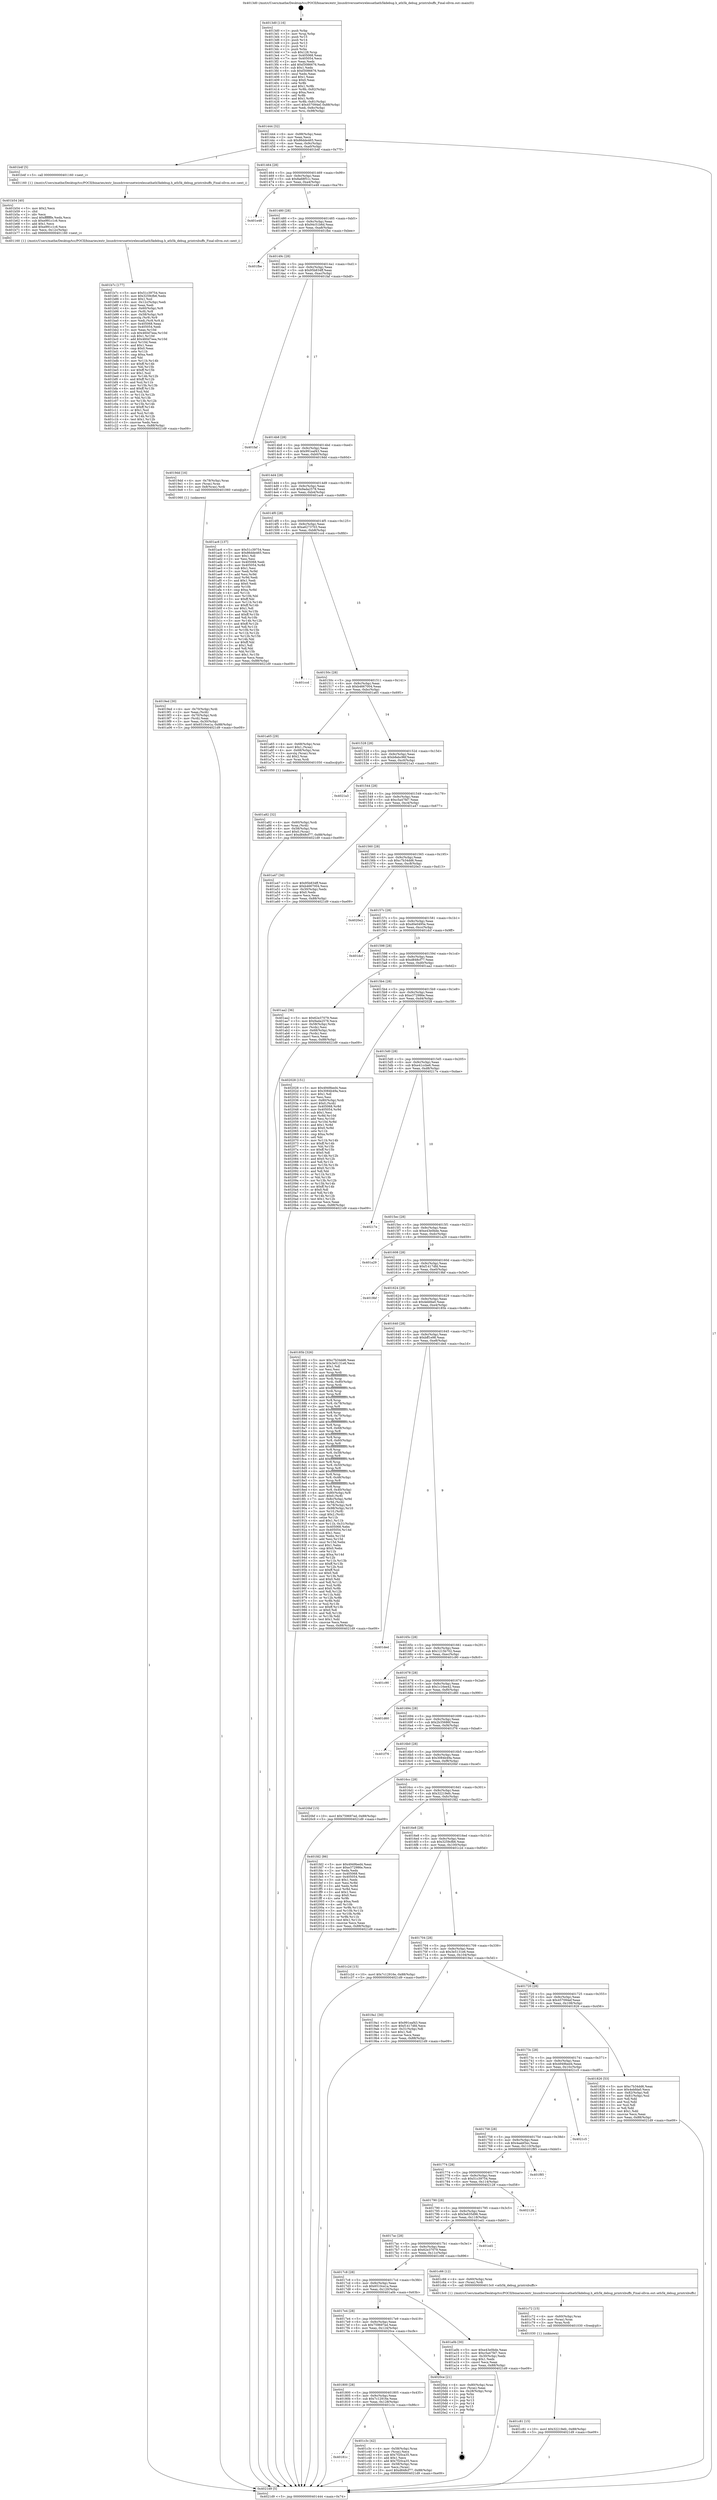 digraph "0x4013d0" {
  label = "0x4013d0 (/mnt/c/Users/mathe/Desktop/tcc/POCII/binaries/extr_linuxdriversnetwirelessathath5kdebug.h_ath5k_debug_printrxbuffs_Final-ollvm.out::main(0))"
  labelloc = "t"
  node[shape=record]

  Entry [label="",width=0.3,height=0.3,shape=circle,fillcolor=black,style=filled]
  "0x401444" [label="{
     0x401444 [32]\l
     | [instrs]\l
     &nbsp;&nbsp;0x401444 \<+6\>: mov -0x88(%rbp),%eax\l
     &nbsp;&nbsp;0x40144a \<+2\>: mov %eax,%ecx\l
     &nbsp;&nbsp;0x40144c \<+6\>: sub $0x86dde465,%ecx\l
     &nbsp;&nbsp;0x401452 \<+6\>: mov %eax,-0x9c(%rbp)\l
     &nbsp;&nbsp;0x401458 \<+6\>: mov %ecx,-0xa0(%rbp)\l
     &nbsp;&nbsp;0x40145e \<+6\>: je 0000000000401b4f \<main+0x77f\>\l
  }"]
  "0x401b4f" [label="{
     0x401b4f [5]\l
     | [instrs]\l
     &nbsp;&nbsp;0x401b4f \<+5\>: call 0000000000401160 \<next_i\>\l
     | [calls]\l
     &nbsp;&nbsp;0x401160 \{1\} (/mnt/c/Users/mathe/Desktop/tcc/POCII/binaries/extr_linuxdriversnetwirelessathath5kdebug.h_ath5k_debug_printrxbuffs_Final-ollvm.out::next_i)\l
  }"]
  "0x401464" [label="{
     0x401464 [28]\l
     | [instrs]\l
     &nbsp;&nbsp;0x401464 \<+5\>: jmp 0000000000401469 \<main+0x99\>\l
     &nbsp;&nbsp;0x401469 \<+6\>: mov -0x9c(%rbp),%eax\l
     &nbsp;&nbsp;0x40146f \<+5\>: sub $0x8a68f51c,%eax\l
     &nbsp;&nbsp;0x401474 \<+6\>: mov %eax,-0xa4(%rbp)\l
     &nbsp;&nbsp;0x40147a \<+6\>: je 0000000000401e48 \<main+0xa78\>\l
  }"]
  Exit [label="",width=0.3,height=0.3,shape=circle,fillcolor=black,style=filled,peripheries=2]
  "0x401e48" [label="{
     0x401e48\l
  }", style=dashed]
  "0x401480" [label="{
     0x401480 [28]\l
     | [instrs]\l
     &nbsp;&nbsp;0x401480 \<+5\>: jmp 0000000000401485 \<main+0xb5\>\l
     &nbsp;&nbsp;0x401485 \<+6\>: mov -0x9c(%rbp),%eax\l
     &nbsp;&nbsp;0x40148b \<+5\>: sub $0x94c51b6d,%eax\l
     &nbsp;&nbsp;0x401490 \<+6\>: mov %eax,-0xa8(%rbp)\l
     &nbsp;&nbsp;0x401496 \<+6\>: je 0000000000401fbe \<main+0xbee\>\l
  }"]
  "0x401c81" [label="{
     0x401c81 [15]\l
     | [instrs]\l
     &nbsp;&nbsp;0x401c81 \<+10\>: movl $0x32219efc,-0x88(%rbp)\l
     &nbsp;&nbsp;0x401c8b \<+5\>: jmp 00000000004021d9 \<main+0xe09\>\l
  }"]
  "0x401fbe" [label="{
     0x401fbe\l
  }", style=dashed]
  "0x40149c" [label="{
     0x40149c [28]\l
     | [instrs]\l
     &nbsp;&nbsp;0x40149c \<+5\>: jmp 00000000004014a1 \<main+0xd1\>\l
     &nbsp;&nbsp;0x4014a1 \<+6\>: mov -0x9c(%rbp),%eax\l
     &nbsp;&nbsp;0x4014a7 \<+5\>: sub $0x95b834ff,%eax\l
     &nbsp;&nbsp;0x4014ac \<+6\>: mov %eax,-0xac(%rbp)\l
     &nbsp;&nbsp;0x4014b2 \<+6\>: je 0000000000401faf \<main+0xbdf\>\l
  }"]
  "0x401c72" [label="{
     0x401c72 [15]\l
     | [instrs]\l
     &nbsp;&nbsp;0x401c72 \<+4\>: mov -0x60(%rbp),%rax\l
     &nbsp;&nbsp;0x401c76 \<+3\>: mov (%rax),%rax\l
     &nbsp;&nbsp;0x401c79 \<+3\>: mov %rax,%rdi\l
     &nbsp;&nbsp;0x401c7c \<+5\>: call 0000000000401030 \<free@plt\>\l
     | [calls]\l
     &nbsp;&nbsp;0x401030 \{1\} (unknown)\l
  }"]
  "0x401faf" [label="{
     0x401faf\l
  }", style=dashed]
  "0x4014b8" [label="{
     0x4014b8 [28]\l
     | [instrs]\l
     &nbsp;&nbsp;0x4014b8 \<+5\>: jmp 00000000004014bd \<main+0xed\>\l
     &nbsp;&nbsp;0x4014bd \<+6\>: mov -0x9c(%rbp),%eax\l
     &nbsp;&nbsp;0x4014c3 \<+5\>: sub $0x991eaf43,%eax\l
     &nbsp;&nbsp;0x4014c8 \<+6\>: mov %eax,-0xb0(%rbp)\l
     &nbsp;&nbsp;0x4014ce \<+6\>: je 00000000004019dd \<main+0x60d\>\l
  }"]
  "0x40181c" [label="{
     0x40181c\l
  }", style=dashed]
  "0x4019dd" [label="{
     0x4019dd [16]\l
     | [instrs]\l
     &nbsp;&nbsp;0x4019dd \<+4\>: mov -0x78(%rbp),%rax\l
     &nbsp;&nbsp;0x4019e1 \<+3\>: mov (%rax),%rax\l
     &nbsp;&nbsp;0x4019e4 \<+4\>: mov 0x8(%rax),%rdi\l
     &nbsp;&nbsp;0x4019e8 \<+5\>: call 0000000000401060 \<atoi@plt\>\l
     | [calls]\l
     &nbsp;&nbsp;0x401060 \{1\} (unknown)\l
  }"]
  "0x4014d4" [label="{
     0x4014d4 [28]\l
     | [instrs]\l
     &nbsp;&nbsp;0x4014d4 \<+5\>: jmp 00000000004014d9 \<main+0x109\>\l
     &nbsp;&nbsp;0x4014d9 \<+6\>: mov -0x9c(%rbp),%eax\l
     &nbsp;&nbsp;0x4014df \<+5\>: sub $0x9ada2578,%eax\l
     &nbsp;&nbsp;0x4014e4 \<+6\>: mov %eax,-0xb4(%rbp)\l
     &nbsp;&nbsp;0x4014ea \<+6\>: je 0000000000401ac6 \<main+0x6f6\>\l
  }"]
  "0x401c3c" [label="{
     0x401c3c [42]\l
     | [instrs]\l
     &nbsp;&nbsp;0x401c3c \<+4\>: mov -0x58(%rbp),%rax\l
     &nbsp;&nbsp;0x401c40 \<+2\>: mov (%rax),%ecx\l
     &nbsp;&nbsp;0x401c42 \<+6\>: sub $0x7f20ca35,%ecx\l
     &nbsp;&nbsp;0x401c48 \<+3\>: add $0x1,%ecx\l
     &nbsp;&nbsp;0x401c4b \<+6\>: add $0x7f20ca35,%ecx\l
     &nbsp;&nbsp;0x401c51 \<+4\>: mov -0x58(%rbp),%rax\l
     &nbsp;&nbsp;0x401c55 \<+2\>: mov %ecx,(%rax)\l
     &nbsp;&nbsp;0x401c57 \<+10\>: movl $0xd848cf77,-0x88(%rbp)\l
     &nbsp;&nbsp;0x401c61 \<+5\>: jmp 00000000004021d9 \<main+0xe09\>\l
  }"]
  "0x401ac6" [label="{
     0x401ac6 [137]\l
     | [instrs]\l
     &nbsp;&nbsp;0x401ac6 \<+5\>: mov $0x51c39754,%eax\l
     &nbsp;&nbsp;0x401acb \<+5\>: mov $0x86dde465,%ecx\l
     &nbsp;&nbsp;0x401ad0 \<+2\>: mov $0x1,%dl\l
     &nbsp;&nbsp;0x401ad2 \<+2\>: xor %esi,%esi\l
     &nbsp;&nbsp;0x401ad4 \<+7\>: mov 0x405068,%edi\l
     &nbsp;&nbsp;0x401adb \<+8\>: mov 0x405054,%r8d\l
     &nbsp;&nbsp;0x401ae3 \<+3\>: sub $0x1,%esi\l
     &nbsp;&nbsp;0x401ae6 \<+3\>: mov %edi,%r9d\l
     &nbsp;&nbsp;0x401ae9 \<+3\>: add %esi,%r9d\l
     &nbsp;&nbsp;0x401aec \<+4\>: imul %r9d,%edi\l
     &nbsp;&nbsp;0x401af0 \<+3\>: and $0x1,%edi\l
     &nbsp;&nbsp;0x401af3 \<+3\>: cmp $0x0,%edi\l
     &nbsp;&nbsp;0x401af6 \<+4\>: sete %r10b\l
     &nbsp;&nbsp;0x401afa \<+4\>: cmp $0xa,%r8d\l
     &nbsp;&nbsp;0x401afe \<+4\>: setl %r11b\l
     &nbsp;&nbsp;0x401b02 \<+3\>: mov %r10b,%bl\l
     &nbsp;&nbsp;0x401b05 \<+3\>: xor $0xff,%bl\l
     &nbsp;&nbsp;0x401b08 \<+3\>: mov %r11b,%r14b\l
     &nbsp;&nbsp;0x401b0b \<+4\>: xor $0xff,%r14b\l
     &nbsp;&nbsp;0x401b0f \<+3\>: xor $0x1,%dl\l
     &nbsp;&nbsp;0x401b12 \<+3\>: mov %bl,%r15b\l
     &nbsp;&nbsp;0x401b15 \<+4\>: and $0xff,%r15b\l
     &nbsp;&nbsp;0x401b19 \<+3\>: and %dl,%r10b\l
     &nbsp;&nbsp;0x401b1c \<+3\>: mov %r14b,%r12b\l
     &nbsp;&nbsp;0x401b1f \<+4\>: and $0xff,%r12b\l
     &nbsp;&nbsp;0x401b23 \<+3\>: and %dl,%r11b\l
     &nbsp;&nbsp;0x401b26 \<+3\>: or %r10b,%r15b\l
     &nbsp;&nbsp;0x401b29 \<+3\>: or %r11b,%r12b\l
     &nbsp;&nbsp;0x401b2c \<+3\>: xor %r12b,%r15b\l
     &nbsp;&nbsp;0x401b2f \<+3\>: or %r14b,%bl\l
     &nbsp;&nbsp;0x401b32 \<+3\>: xor $0xff,%bl\l
     &nbsp;&nbsp;0x401b35 \<+3\>: or $0x1,%dl\l
     &nbsp;&nbsp;0x401b38 \<+2\>: and %dl,%bl\l
     &nbsp;&nbsp;0x401b3a \<+3\>: or %bl,%r15b\l
     &nbsp;&nbsp;0x401b3d \<+4\>: test $0x1,%r15b\l
     &nbsp;&nbsp;0x401b41 \<+3\>: cmovne %ecx,%eax\l
     &nbsp;&nbsp;0x401b44 \<+6\>: mov %eax,-0x88(%rbp)\l
     &nbsp;&nbsp;0x401b4a \<+5\>: jmp 00000000004021d9 \<main+0xe09\>\l
  }"]
  "0x4014f0" [label="{
     0x4014f0 [28]\l
     | [instrs]\l
     &nbsp;&nbsp;0x4014f0 \<+5\>: jmp 00000000004014f5 \<main+0x125\>\l
     &nbsp;&nbsp;0x4014f5 \<+6\>: mov -0x9c(%rbp),%eax\l
     &nbsp;&nbsp;0x4014fb \<+5\>: sub $0xa6273703,%eax\l
     &nbsp;&nbsp;0x401500 \<+6\>: mov %eax,-0xb8(%rbp)\l
     &nbsp;&nbsp;0x401506 \<+6\>: je 0000000000401ccd \<main+0x8fd\>\l
  }"]
  "0x401800" [label="{
     0x401800 [28]\l
     | [instrs]\l
     &nbsp;&nbsp;0x401800 \<+5\>: jmp 0000000000401805 \<main+0x435\>\l
     &nbsp;&nbsp;0x401805 \<+6\>: mov -0x9c(%rbp),%eax\l
     &nbsp;&nbsp;0x40180b \<+5\>: sub $0x7c12916e,%eax\l
     &nbsp;&nbsp;0x401810 \<+6\>: mov %eax,-0x128(%rbp)\l
     &nbsp;&nbsp;0x401816 \<+6\>: je 0000000000401c3c \<main+0x86c\>\l
  }"]
  "0x401ccd" [label="{
     0x401ccd\l
  }", style=dashed]
  "0x40150c" [label="{
     0x40150c [28]\l
     | [instrs]\l
     &nbsp;&nbsp;0x40150c \<+5\>: jmp 0000000000401511 \<main+0x141\>\l
     &nbsp;&nbsp;0x401511 \<+6\>: mov -0x9c(%rbp),%eax\l
     &nbsp;&nbsp;0x401517 \<+5\>: sub $0xb4667004,%eax\l
     &nbsp;&nbsp;0x40151c \<+6\>: mov %eax,-0xbc(%rbp)\l
     &nbsp;&nbsp;0x401522 \<+6\>: je 0000000000401a65 \<main+0x695\>\l
  }"]
  "0x4020ce" [label="{
     0x4020ce [21]\l
     | [instrs]\l
     &nbsp;&nbsp;0x4020ce \<+4\>: mov -0x80(%rbp),%rax\l
     &nbsp;&nbsp;0x4020d2 \<+2\>: mov (%rax),%eax\l
     &nbsp;&nbsp;0x4020d4 \<+4\>: lea -0x28(%rbp),%rsp\l
     &nbsp;&nbsp;0x4020d8 \<+1\>: pop %rbx\l
     &nbsp;&nbsp;0x4020d9 \<+2\>: pop %r12\l
     &nbsp;&nbsp;0x4020db \<+2\>: pop %r13\l
     &nbsp;&nbsp;0x4020dd \<+2\>: pop %r14\l
     &nbsp;&nbsp;0x4020df \<+2\>: pop %r15\l
     &nbsp;&nbsp;0x4020e1 \<+1\>: pop %rbp\l
     &nbsp;&nbsp;0x4020e2 \<+1\>: ret\l
  }"]
  "0x401a65" [label="{
     0x401a65 [29]\l
     | [instrs]\l
     &nbsp;&nbsp;0x401a65 \<+4\>: mov -0x68(%rbp),%rax\l
     &nbsp;&nbsp;0x401a69 \<+6\>: movl $0x1,(%rax)\l
     &nbsp;&nbsp;0x401a6f \<+4\>: mov -0x68(%rbp),%rax\l
     &nbsp;&nbsp;0x401a73 \<+3\>: movslq (%rax),%rax\l
     &nbsp;&nbsp;0x401a76 \<+4\>: shl $0x2,%rax\l
     &nbsp;&nbsp;0x401a7a \<+3\>: mov %rax,%rdi\l
     &nbsp;&nbsp;0x401a7d \<+5\>: call 0000000000401050 \<malloc@plt\>\l
     | [calls]\l
     &nbsp;&nbsp;0x401050 \{1\} (unknown)\l
  }"]
  "0x401528" [label="{
     0x401528 [28]\l
     | [instrs]\l
     &nbsp;&nbsp;0x401528 \<+5\>: jmp 000000000040152d \<main+0x15d\>\l
     &nbsp;&nbsp;0x40152d \<+6\>: mov -0x9c(%rbp),%eax\l
     &nbsp;&nbsp;0x401533 \<+5\>: sub $0xb8ebc96f,%eax\l
     &nbsp;&nbsp;0x401538 \<+6\>: mov %eax,-0xc0(%rbp)\l
     &nbsp;&nbsp;0x40153e \<+6\>: je 00000000004021a3 \<main+0xdd3\>\l
  }"]
  "0x401b7c" [label="{
     0x401b7c [177]\l
     | [instrs]\l
     &nbsp;&nbsp;0x401b7c \<+5\>: mov $0x51c39754,%ecx\l
     &nbsp;&nbsp;0x401b81 \<+5\>: mov $0x3259cfb6,%edx\l
     &nbsp;&nbsp;0x401b86 \<+3\>: mov $0x1,%sil\l
     &nbsp;&nbsp;0x401b89 \<+6\>: mov -0x12c(%rbp),%edi\l
     &nbsp;&nbsp;0x401b8f \<+3\>: imul %eax,%edi\l
     &nbsp;&nbsp;0x401b92 \<+4\>: mov -0x60(%rbp),%r8\l
     &nbsp;&nbsp;0x401b96 \<+3\>: mov (%r8),%r8\l
     &nbsp;&nbsp;0x401b99 \<+4\>: mov -0x58(%rbp),%r9\l
     &nbsp;&nbsp;0x401b9d \<+3\>: movslq (%r9),%r9\l
     &nbsp;&nbsp;0x401ba0 \<+4\>: mov %edi,(%r8,%r9,4)\l
     &nbsp;&nbsp;0x401ba4 \<+7\>: mov 0x405068,%eax\l
     &nbsp;&nbsp;0x401bab \<+7\>: mov 0x405054,%edi\l
     &nbsp;&nbsp;0x401bb2 \<+3\>: mov %eax,%r10d\l
     &nbsp;&nbsp;0x401bb5 \<+7\>: sub $0x460d7eea,%r10d\l
     &nbsp;&nbsp;0x401bbc \<+4\>: sub $0x1,%r10d\l
     &nbsp;&nbsp;0x401bc0 \<+7\>: add $0x460d7eea,%r10d\l
     &nbsp;&nbsp;0x401bc7 \<+4\>: imul %r10d,%eax\l
     &nbsp;&nbsp;0x401bcb \<+3\>: and $0x1,%eax\l
     &nbsp;&nbsp;0x401bce \<+3\>: cmp $0x0,%eax\l
     &nbsp;&nbsp;0x401bd1 \<+4\>: sete %r11b\l
     &nbsp;&nbsp;0x401bd5 \<+3\>: cmp $0xa,%edi\l
     &nbsp;&nbsp;0x401bd8 \<+3\>: setl %bl\l
     &nbsp;&nbsp;0x401bdb \<+3\>: mov %r11b,%r14b\l
     &nbsp;&nbsp;0x401bde \<+4\>: xor $0xff,%r14b\l
     &nbsp;&nbsp;0x401be2 \<+3\>: mov %bl,%r15b\l
     &nbsp;&nbsp;0x401be5 \<+4\>: xor $0xff,%r15b\l
     &nbsp;&nbsp;0x401be9 \<+4\>: xor $0x1,%sil\l
     &nbsp;&nbsp;0x401bed \<+3\>: mov %r14b,%r12b\l
     &nbsp;&nbsp;0x401bf0 \<+4\>: and $0xff,%r12b\l
     &nbsp;&nbsp;0x401bf4 \<+3\>: and %sil,%r11b\l
     &nbsp;&nbsp;0x401bf7 \<+3\>: mov %r15b,%r13b\l
     &nbsp;&nbsp;0x401bfa \<+4\>: and $0xff,%r13b\l
     &nbsp;&nbsp;0x401bfe \<+3\>: and %sil,%bl\l
     &nbsp;&nbsp;0x401c01 \<+3\>: or %r11b,%r12b\l
     &nbsp;&nbsp;0x401c04 \<+3\>: or %bl,%r13b\l
     &nbsp;&nbsp;0x401c07 \<+3\>: xor %r13b,%r12b\l
     &nbsp;&nbsp;0x401c0a \<+3\>: or %r15b,%r14b\l
     &nbsp;&nbsp;0x401c0d \<+4\>: xor $0xff,%r14b\l
     &nbsp;&nbsp;0x401c11 \<+4\>: or $0x1,%sil\l
     &nbsp;&nbsp;0x401c15 \<+3\>: and %sil,%r14b\l
     &nbsp;&nbsp;0x401c18 \<+3\>: or %r14b,%r12b\l
     &nbsp;&nbsp;0x401c1b \<+4\>: test $0x1,%r12b\l
     &nbsp;&nbsp;0x401c1f \<+3\>: cmovne %edx,%ecx\l
     &nbsp;&nbsp;0x401c22 \<+6\>: mov %ecx,-0x88(%rbp)\l
     &nbsp;&nbsp;0x401c28 \<+5\>: jmp 00000000004021d9 \<main+0xe09\>\l
  }"]
  "0x4021a3" [label="{
     0x4021a3\l
  }", style=dashed]
  "0x401544" [label="{
     0x401544 [28]\l
     | [instrs]\l
     &nbsp;&nbsp;0x401544 \<+5\>: jmp 0000000000401549 \<main+0x179\>\l
     &nbsp;&nbsp;0x401549 \<+6\>: mov -0x9c(%rbp),%eax\l
     &nbsp;&nbsp;0x40154f \<+5\>: sub $0xc5a47fd7,%eax\l
     &nbsp;&nbsp;0x401554 \<+6\>: mov %eax,-0xc4(%rbp)\l
     &nbsp;&nbsp;0x40155a \<+6\>: je 0000000000401a47 \<main+0x677\>\l
  }"]
  "0x401b54" [label="{
     0x401b54 [40]\l
     | [instrs]\l
     &nbsp;&nbsp;0x401b54 \<+5\>: mov $0x2,%ecx\l
     &nbsp;&nbsp;0x401b59 \<+1\>: cltd\l
     &nbsp;&nbsp;0x401b5a \<+2\>: idiv %ecx\l
     &nbsp;&nbsp;0x401b5c \<+6\>: imul $0xfffffffe,%edx,%ecx\l
     &nbsp;&nbsp;0x401b62 \<+6\>: sub $0xe991c1c6,%ecx\l
     &nbsp;&nbsp;0x401b68 \<+3\>: add $0x1,%ecx\l
     &nbsp;&nbsp;0x401b6b \<+6\>: add $0xe991c1c6,%ecx\l
     &nbsp;&nbsp;0x401b71 \<+6\>: mov %ecx,-0x12c(%rbp)\l
     &nbsp;&nbsp;0x401b77 \<+5\>: call 0000000000401160 \<next_i\>\l
     | [calls]\l
     &nbsp;&nbsp;0x401160 \{1\} (/mnt/c/Users/mathe/Desktop/tcc/POCII/binaries/extr_linuxdriversnetwirelessathath5kdebug.h_ath5k_debug_printrxbuffs_Final-ollvm.out::next_i)\l
  }"]
  "0x401a47" [label="{
     0x401a47 [30]\l
     | [instrs]\l
     &nbsp;&nbsp;0x401a47 \<+5\>: mov $0x95b834ff,%eax\l
     &nbsp;&nbsp;0x401a4c \<+5\>: mov $0xb4667004,%ecx\l
     &nbsp;&nbsp;0x401a51 \<+3\>: mov -0x30(%rbp),%edx\l
     &nbsp;&nbsp;0x401a54 \<+3\>: cmp $0x0,%edx\l
     &nbsp;&nbsp;0x401a57 \<+3\>: cmove %ecx,%eax\l
     &nbsp;&nbsp;0x401a5a \<+6\>: mov %eax,-0x88(%rbp)\l
     &nbsp;&nbsp;0x401a60 \<+5\>: jmp 00000000004021d9 \<main+0xe09\>\l
  }"]
  "0x401560" [label="{
     0x401560 [28]\l
     | [instrs]\l
     &nbsp;&nbsp;0x401560 \<+5\>: jmp 0000000000401565 \<main+0x195\>\l
     &nbsp;&nbsp;0x401565 \<+6\>: mov -0x9c(%rbp),%eax\l
     &nbsp;&nbsp;0x40156b \<+5\>: sub $0xc7b34dd6,%eax\l
     &nbsp;&nbsp;0x401570 \<+6\>: mov %eax,-0xc8(%rbp)\l
     &nbsp;&nbsp;0x401576 \<+6\>: je 00000000004020e3 \<main+0xd13\>\l
  }"]
  "0x401a82" [label="{
     0x401a82 [32]\l
     | [instrs]\l
     &nbsp;&nbsp;0x401a82 \<+4\>: mov -0x60(%rbp),%rdi\l
     &nbsp;&nbsp;0x401a86 \<+3\>: mov %rax,(%rdi)\l
     &nbsp;&nbsp;0x401a89 \<+4\>: mov -0x58(%rbp),%rax\l
     &nbsp;&nbsp;0x401a8d \<+6\>: movl $0x0,(%rax)\l
     &nbsp;&nbsp;0x401a93 \<+10\>: movl $0xd848cf77,-0x88(%rbp)\l
     &nbsp;&nbsp;0x401a9d \<+5\>: jmp 00000000004021d9 \<main+0xe09\>\l
  }"]
  "0x4020e3" [label="{
     0x4020e3\l
  }", style=dashed]
  "0x40157c" [label="{
     0x40157c [28]\l
     | [instrs]\l
     &nbsp;&nbsp;0x40157c \<+5\>: jmp 0000000000401581 \<main+0x1b1\>\l
     &nbsp;&nbsp;0x401581 \<+6\>: mov -0x9c(%rbp),%eax\l
     &nbsp;&nbsp;0x401587 \<+5\>: sub $0xd0e0495e,%eax\l
     &nbsp;&nbsp;0x40158c \<+6\>: mov %eax,-0xcc(%rbp)\l
     &nbsp;&nbsp;0x401592 \<+6\>: je 0000000000401dcf \<main+0x9ff\>\l
  }"]
  "0x4017e4" [label="{
     0x4017e4 [28]\l
     | [instrs]\l
     &nbsp;&nbsp;0x4017e4 \<+5\>: jmp 00000000004017e9 \<main+0x419\>\l
     &nbsp;&nbsp;0x4017e9 \<+6\>: mov -0x9c(%rbp),%eax\l
     &nbsp;&nbsp;0x4017ef \<+5\>: sub $0x759697ed,%eax\l
     &nbsp;&nbsp;0x4017f4 \<+6\>: mov %eax,-0x124(%rbp)\l
     &nbsp;&nbsp;0x4017fa \<+6\>: je 00000000004020ce \<main+0xcfe\>\l
  }"]
  "0x401dcf" [label="{
     0x401dcf\l
  }", style=dashed]
  "0x401598" [label="{
     0x401598 [28]\l
     | [instrs]\l
     &nbsp;&nbsp;0x401598 \<+5\>: jmp 000000000040159d \<main+0x1cd\>\l
     &nbsp;&nbsp;0x40159d \<+6\>: mov -0x9c(%rbp),%eax\l
     &nbsp;&nbsp;0x4015a3 \<+5\>: sub $0xd848cf77,%eax\l
     &nbsp;&nbsp;0x4015a8 \<+6\>: mov %eax,-0xd0(%rbp)\l
     &nbsp;&nbsp;0x4015ae \<+6\>: je 0000000000401aa2 \<main+0x6d2\>\l
  }"]
  "0x401a0b" [label="{
     0x401a0b [30]\l
     | [instrs]\l
     &nbsp;&nbsp;0x401a0b \<+5\>: mov $0xe43e0bde,%eax\l
     &nbsp;&nbsp;0x401a10 \<+5\>: mov $0xc5a47fd7,%ecx\l
     &nbsp;&nbsp;0x401a15 \<+3\>: mov -0x30(%rbp),%edx\l
     &nbsp;&nbsp;0x401a18 \<+3\>: cmp $0x1,%edx\l
     &nbsp;&nbsp;0x401a1b \<+3\>: cmovl %ecx,%eax\l
     &nbsp;&nbsp;0x401a1e \<+6\>: mov %eax,-0x88(%rbp)\l
     &nbsp;&nbsp;0x401a24 \<+5\>: jmp 00000000004021d9 \<main+0xe09\>\l
  }"]
  "0x401aa2" [label="{
     0x401aa2 [36]\l
     | [instrs]\l
     &nbsp;&nbsp;0x401aa2 \<+5\>: mov $0x62e37079,%eax\l
     &nbsp;&nbsp;0x401aa7 \<+5\>: mov $0x9ada2578,%ecx\l
     &nbsp;&nbsp;0x401aac \<+4\>: mov -0x58(%rbp),%rdx\l
     &nbsp;&nbsp;0x401ab0 \<+2\>: mov (%rdx),%esi\l
     &nbsp;&nbsp;0x401ab2 \<+4\>: mov -0x68(%rbp),%rdx\l
     &nbsp;&nbsp;0x401ab6 \<+2\>: cmp (%rdx),%esi\l
     &nbsp;&nbsp;0x401ab8 \<+3\>: cmovl %ecx,%eax\l
     &nbsp;&nbsp;0x401abb \<+6\>: mov %eax,-0x88(%rbp)\l
     &nbsp;&nbsp;0x401ac1 \<+5\>: jmp 00000000004021d9 \<main+0xe09\>\l
  }"]
  "0x4015b4" [label="{
     0x4015b4 [28]\l
     | [instrs]\l
     &nbsp;&nbsp;0x4015b4 \<+5\>: jmp 00000000004015b9 \<main+0x1e9\>\l
     &nbsp;&nbsp;0x4015b9 \<+6\>: mov -0x9c(%rbp),%eax\l
     &nbsp;&nbsp;0x4015bf \<+5\>: sub $0xe372986e,%eax\l
     &nbsp;&nbsp;0x4015c4 \<+6\>: mov %eax,-0xd4(%rbp)\l
     &nbsp;&nbsp;0x4015ca \<+6\>: je 0000000000402028 \<main+0xc58\>\l
  }"]
  "0x4017c8" [label="{
     0x4017c8 [28]\l
     | [instrs]\l
     &nbsp;&nbsp;0x4017c8 \<+5\>: jmp 00000000004017cd \<main+0x3fd\>\l
     &nbsp;&nbsp;0x4017cd \<+6\>: mov -0x9c(%rbp),%eax\l
     &nbsp;&nbsp;0x4017d3 \<+5\>: sub $0x6510ce1a,%eax\l
     &nbsp;&nbsp;0x4017d8 \<+6\>: mov %eax,-0x120(%rbp)\l
     &nbsp;&nbsp;0x4017de \<+6\>: je 0000000000401a0b \<main+0x63b\>\l
  }"]
  "0x402028" [label="{
     0x402028 [151]\l
     | [instrs]\l
     &nbsp;&nbsp;0x402028 \<+5\>: mov $0x4949bed4,%eax\l
     &nbsp;&nbsp;0x40202d \<+5\>: mov $0x3084b49a,%ecx\l
     &nbsp;&nbsp;0x402032 \<+2\>: mov $0x1,%dl\l
     &nbsp;&nbsp;0x402034 \<+2\>: xor %esi,%esi\l
     &nbsp;&nbsp;0x402036 \<+4\>: mov -0x80(%rbp),%rdi\l
     &nbsp;&nbsp;0x40203a \<+6\>: movl $0x0,(%rdi)\l
     &nbsp;&nbsp;0x402040 \<+8\>: mov 0x405068,%r8d\l
     &nbsp;&nbsp;0x402048 \<+8\>: mov 0x405054,%r9d\l
     &nbsp;&nbsp;0x402050 \<+3\>: sub $0x1,%esi\l
     &nbsp;&nbsp;0x402053 \<+3\>: mov %r8d,%r10d\l
     &nbsp;&nbsp;0x402056 \<+3\>: add %esi,%r10d\l
     &nbsp;&nbsp;0x402059 \<+4\>: imul %r10d,%r8d\l
     &nbsp;&nbsp;0x40205d \<+4\>: and $0x1,%r8d\l
     &nbsp;&nbsp;0x402061 \<+4\>: cmp $0x0,%r8d\l
     &nbsp;&nbsp;0x402065 \<+4\>: sete %r11b\l
     &nbsp;&nbsp;0x402069 \<+4\>: cmp $0xa,%r9d\l
     &nbsp;&nbsp;0x40206d \<+3\>: setl %bl\l
     &nbsp;&nbsp;0x402070 \<+3\>: mov %r11b,%r14b\l
     &nbsp;&nbsp;0x402073 \<+4\>: xor $0xff,%r14b\l
     &nbsp;&nbsp;0x402077 \<+3\>: mov %bl,%r15b\l
     &nbsp;&nbsp;0x40207a \<+4\>: xor $0xff,%r15b\l
     &nbsp;&nbsp;0x40207e \<+3\>: xor $0x0,%dl\l
     &nbsp;&nbsp;0x402081 \<+3\>: mov %r14b,%r12b\l
     &nbsp;&nbsp;0x402084 \<+4\>: and $0x0,%r12b\l
     &nbsp;&nbsp;0x402088 \<+3\>: and %dl,%r11b\l
     &nbsp;&nbsp;0x40208b \<+3\>: mov %r15b,%r13b\l
     &nbsp;&nbsp;0x40208e \<+4\>: and $0x0,%r13b\l
     &nbsp;&nbsp;0x402092 \<+2\>: and %dl,%bl\l
     &nbsp;&nbsp;0x402094 \<+3\>: or %r11b,%r12b\l
     &nbsp;&nbsp;0x402097 \<+3\>: or %bl,%r13b\l
     &nbsp;&nbsp;0x40209a \<+3\>: xor %r13b,%r12b\l
     &nbsp;&nbsp;0x40209d \<+3\>: or %r15b,%r14b\l
     &nbsp;&nbsp;0x4020a0 \<+4\>: xor $0xff,%r14b\l
     &nbsp;&nbsp;0x4020a4 \<+3\>: or $0x0,%dl\l
     &nbsp;&nbsp;0x4020a7 \<+3\>: and %dl,%r14b\l
     &nbsp;&nbsp;0x4020aa \<+3\>: or %r14b,%r12b\l
     &nbsp;&nbsp;0x4020ad \<+4\>: test $0x1,%r12b\l
     &nbsp;&nbsp;0x4020b1 \<+3\>: cmovne %ecx,%eax\l
     &nbsp;&nbsp;0x4020b4 \<+6\>: mov %eax,-0x88(%rbp)\l
     &nbsp;&nbsp;0x4020ba \<+5\>: jmp 00000000004021d9 \<main+0xe09\>\l
  }"]
  "0x4015d0" [label="{
     0x4015d0 [28]\l
     | [instrs]\l
     &nbsp;&nbsp;0x4015d0 \<+5\>: jmp 00000000004015d5 \<main+0x205\>\l
     &nbsp;&nbsp;0x4015d5 \<+6\>: mov -0x9c(%rbp),%eax\l
     &nbsp;&nbsp;0x4015db \<+5\>: sub $0xe41ccbe6,%eax\l
     &nbsp;&nbsp;0x4015e0 \<+6\>: mov %eax,-0xd8(%rbp)\l
     &nbsp;&nbsp;0x4015e6 \<+6\>: je 000000000040217e \<main+0xdae\>\l
  }"]
  "0x401c66" [label="{
     0x401c66 [12]\l
     | [instrs]\l
     &nbsp;&nbsp;0x401c66 \<+4\>: mov -0x60(%rbp),%rax\l
     &nbsp;&nbsp;0x401c6a \<+3\>: mov (%rax),%rdi\l
     &nbsp;&nbsp;0x401c6d \<+5\>: call 00000000004013c0 \<ath5k_debug_printrxbuffs\>\l
     | [calls]\l
     &nbsp;&nbsp;0x4013c0 \{1\} (/mnt/c/Users/mathe/Desktop/tcc/POCII/binaries/extr_linuxdriversnetwirelessathath5kdebug.h_ath5k_debug_printrxbuffs_Final-ollvm.out::ath5k_debug_printrxbuffs)\l
  }"]
  "0x40217e" [label="{
     0x40217e\l
  }", style=dashed]
  "0x4015ec" [label="{
     0x4015ec [28]\l
     | [instrs]\l
     &nbsp;&nbsp;0x4015ec \<+5\>: jmp 00000000004015f1 \<main+0x221\>\l
     &nbsp;&nbsp;0x4015f1 \<+6\>: mov -0x9c(%rbp),%eax\l
     &nbsp;&nbsp;0x4015f7 \<+5\>: sub $0xe43e0bde,%eax\l
     &nbsp;&nbsp;0x4015fc \<+6\>: mov %eax,-0xdc(%rbp)\l
     &nbsp;&nbsp;0x401602 \<+6\>: je 0000000000401a29 \<main+0x659\>\l
  }"]
  "0x4017ac" [label="{
     0x4017ac [28]\l
     | [instrs]\l
     &nbsp;&nbsp;0x4017ac \<+5\>: jmp 00000000004017b1 \<main+0x3e1\>\l
     &nbsp;&nbsp;0x4017b1 \<+6\>: mov -0x9c(%rbp),%eax\l
     &nbsp;&nbsp;0x4017b7 \<+5\>: sub $0x62e37079,%eax\l
     &nbsp;&nbsp;0x4017bc \<+6\>: mov %eax,-0x11c(%rbp)\l
     &nbsp;&nbsp;0x4017c2 \<+6\>: je 0000000000401c66 \<main+0x896\>\l
  }"]
  "0x401a29" [label="{
     0x401a29\l
  }", style=dashed]
  "0x401608" [label="{
     0x401608 [28]\l
     | [instrs]\l
     &nbsp;&nbsp;0x401608 \<+5\>: jmp 000000000040160d \<main+0x23d\>\l
     &nbsp;&nbsp;0x40160d \<+6\>: mov -0x9c(%rbp),%eax\l
     &nbsp;&nbsp;0x401613 \<+5\>: sub $0xf1417dfd,%eax\l
     &nbsp;&nbsp;0x401618 \<+6\>: mov %eax,-0xe0(%rbp)\l
     &nbsp;&nbsp;0x40161e \<+6\>: je 00000000004019bf \<main+0x5ef\>\l
  }"]
  "0x401ed1" [label="{
     0x401ed1\l
  }", style=dashed]
  "0x4019bf" [label="{
     0x4019bf\l
  }", style=dashed]
  "0x401624" [label="{
     0x401624 [28]\l
     | [instrs]\l
     &nbsp;&nbsp;0x401624 \<+5\>: jmp 0000000000401629 \<main+0x259\>\l
     &nbsp;&nbsp;0x401629 \<+6\>: mov -0x9c(%rbp),%eax\l
     &nbsp;&nbsp;0x40162f \<+5\>: sub $0x4ebfda0,%eax\l
     &nbsp;&nbsp;0x401634 \<+6\>: mov %eax,-0xe4(%rbp)\l
     &nbsp;&nbsp;0x40163a \<+6\>: je 000000000040185b \<main+0x48b\>\l
  }"]
  "0x401790" [label="{
     0x401790 [28]\l
     | [instrs]\l
     &nbsp;&nbsp;0x401790 \<+5\>: jmp 0000000000401795 \<main+0x3c5\>\l
     &nbsp;&nbsp;0x401795 \<+6\>: mov -0x9c(%rbp),%eax\l
     &nbsp;&nbsp;0x40179b \<+5\>: sub $0x5e635d96,%eax\l
     &nbsp;&nbsp;0x4017a0 \<+6\>: mov %eax,-0x118(%rbp)\l
     &nbsp;&nbsp;0x4017a6 \<+6\>: je 0000000000401ed1 \<main+0xb01\>\l
  }"]
  "0x40185b" [label="{
     0x40185b [326]\l
     | [instrs]\l
     &nbsp;&nbsp;0x40185b \<+5\>: mov $0xc7b34dd6,%eax\l
     &nbsp;&nbsp;0x401860 \<+5\>: mov $0x3e5131e6,%ecx\l
     &nbsp;&nbsp;0x401865 \<+2\>: mov $0x1,%dl\l
     &nbsp;&nbsp;0x401867 \<+2\>: xor %esi,%esi\l
     &nbsp;&nbsp;0x401869 \<+3\>: mov %rsp,%rdi\l
     &nbsp;&nbsp;0x40186c \<+4\>: add $0xfffffffffffffff0,%rdi\l
     &nbsp;&nbsp;0x401870 \<+3\>: mov %rdi,%rsp\l
     &nbsp;&nbsp;0x401873 \<+4\>: mov %rdi,-0x80(%rbp)\l
     &nbsp;&nbsp;0x401877 \<+3\>: mov %rsp,%rdi\l
     &nbsp;&nbsp;0x40187a \<+4\>: add $0xfffffffffffffff0,%rdi\l
     &nbsp;&nbsp;0x40187e \<+3\>: mov %rdi,%rsp\l
     &nbsp;&nbsp;0x401881 \<+3\>: mov %rsp,%r8\l
     &nbsp;&nbsp;0x401884 \<+4\>: add $0xfffffffffffffff0,%r8\l
     &nbsp;&nbsp;0x401888 \<+3\>: mov %r8,%rsp\l
     &nbsp;&nbsp;0x40188b \<+4\>: mov %r8,-0x78(%rbp)\l
     &nbsp;&nbsp;0x40188f \<+3\>: mov %rsp,%r8\l
     &nbsp;&nbsp;0x401892 \<+4\>: add $0xfffffffffffffff0,%r8\l
     &nbsp;&nbsp;0x401896 \<+3\>: mov %r8,%rsp\l
     &nbsp;&nbsp;0x401899 \<+4\>: mov %r8,-0x70(%rbp)\l
     &nbsp;&nbsp;0x40189d \<+3\>: mov %rsp,%r8\l
     &nbsp;&nbsp;0x4018a0 \<+4\>: add $0xfffffffffffffff0,%r8\l
     &nbsp;&nbsp;0x4018a4 \<+3\>: mov %r8,%rsp\l
     &nbsp;&nbsp;0x4018a7 \<+4\>: mov %r8,-0x68(%rbp)\l
     &nbsp;&nbsp;0x4018ab \<+3\>: mov %rsp,%r8\l
     &nbsp;&nbsp;0x4018ae \<+4\>: add $0xfffffffffffffff0,%r8\l
     &nbsp;&nbsp;0x4018b2 \<+3\>: mov %r8,%rsp\l
     &nbsp;&nbsp;0x4018b5 \<+4\>: mov %r8,-0x60(%rbp)\l
     &nbsp;&nbsp;0x4018b9 \<+3\>: mov %rsp,%r8\l
     &nbsp;&nbsp;0x4018bc \<+4\>: add $0xfffffffffffffff0,%r8\l
     &nbsp;&nbsp;0x4018c0 \<+3\>: mov %r8,%rsp\l
     &nbsp;&nbsp;0x4018c3 \<+4\>: mov %r8,-0x58(%rbp)\l
     &nbsp;&nbsp;0x4018c7 \<+3\>: mov %rsp,%r8\l
     &nbsp;&nbsp;0x4018ca \<+4\>: add $0xfffffffffffffff0,%r8\l
     &nbsp;&nbsp;0x4018ce \<+3\>: mov %r8,%rsp\l
     &nbsp;&nbsp;0x4018d1 \<+4\>: mov %r8,-0x50(%rbp)\l
     &nbsp;&nbsp;0x4018d5 \<+3\>: mov %rsp,%r8\l
     &nbsp;&nbsp;0x4018d8 \<+4\>: add $0xfffffffffffffff0,%r8\l
     &nbsp;&nbsp;0x4018dc \<+3\>: mov %r8,%rsp\l
     &nbsp;&nbsp;0x4018df \<+4\>: mov %r8,-0x48(%rbp)\l
     &nbsp;&nbsp;0x4018e3 \<+3\>: mov %rsp,%r8\l
     &nbsp;&nbsp;0x4018e6 \<+4\>: add $0xfffffffffffffff0,%r8\l
     &nbsp;&nbsp;0x4018ea \<+3\>: mov %r8,%rsp\l
     &nbsp;&nbsp;0x4018ed \<+4\>: mov %r8,-0x40(%rbp)\l
     &nbsp;&nbsp;0x4018f1 \<+4\>: mov -0x80(%rbp),%r8\l
     &nbsp;&nbsp;0x4018f5 \<+7\>: movl $0x0,(%r8)\l
     &nbsp;&nbsp;0x4018fc \<+7\>: mov -0x8c(%rbp),%r9d\l
     &nbsp;&nbsp;0x401903 \<+3\>: mov %r9d,(%rdi)\l
     &nbsp;&nbsp;0x401906 \<+4\>: mov -0x78(%rbp),%r8\l
     &nbsp;&nbsp;0x40190a \<+7\>: mov -0x98(%rbp),%r10\l
     &nbsp;&nbsp;0x401911 \<+3\>: mov %r10,(%r8)\l
     &nbsp;&nbsp;0x401914 \<+3\>: cmpl $0x2,(%rdi)\l
     &nbsp;&nbsp;0x401917 \<+4\>: setne %r11b\l
     &nbsp;&nbsp;0x40191b \<+4\>: and $0x1,%r11b\l
     &nbsp;&nbsp;0x40191f \<+4\>: mov %r11b,-0x31(%rbp)\l
     &nbsp;&nbsp;0x401923 \<+7\>: mov 0x405068,%ebx\l
     &nbsp;&nbsp;0x40192a \<+8\>: mov 0x405054,%r14d\l
     &nbsp;&nbsp;0x401932 \<+3\>: sub $0x1,%esi\l
     &nbsp;&nbsp;0x401935 \<+3\>: mov %ebx,%r15d\l
     &nbsp;&nbsp;0x401938 \<+3\>: add %esi,%r15d\l
     &nbsp;&nbsp;0x40193b \<+4\>: imul %r15d,%ebx\l
     &nbsp;&nbsp;0x40193f \<+3\>: and $0x1,%ebx\l
     &nbsp;&nbsp;0x401942 \<+3\>: cmp $0x0,%ebx\l
     &nbsp;&nbsp;0x401945 \<+4\>: sete %r11b\l
     &nbsp;&nbsp;0x401949 \<+4\>: cmp $0xa,%r14d\l
     &nbsp;&nbsp;0x40194d \<+4\>: setl %r12b\l
     &nbsp;&nbsp;0x401951 \<+3\>: mov %r11b,%r13b\l
     &nbsp;&nbsp;0x401954 \<+4\>: xor $0xff,%r13b\l
     &nbsp;&nbsp;0x401958 \<+3\>: mov %r12b,%sil\l
     &nbsp;&nbsp;0x40195b \<+4\>: xor $0xff,%sil\l
     &nbsp;&nbsp;0x40195f \<+3\>: xor $0x0,%dl\l
     &nbsp;&nbsp;0x401962 \<+3\>: mov %r13b,%dil\l
     &nbsp;&nbsp;0x401965 \<+4\>: and $0x0,%dil\l
     &nbsp;&nbsp;0x401969 \<+3\>: and %dl,%r11b\l
     &nbsp;&nbsp;0x40196c \<+3\>: mov %sil,%r8b\l
     &nbsp;&nbsp;0x40196f \<+4\>: and $0x0,%r8b\l
     &nbsp;&nbsp;0x401973 \<+3\>: and %dl,%r12b\l
     &nbsp;&nbsp;0x401976 \<+3\>: or %r11b,%dil\l
     &nbsp;&nbsp;0x401979 \<+3\>: or %r12b,%r8b\l
     &nbsp;&nbsp;0x40197c \<+3\>: xor %r8b,%dil\l
     &nbsp;&nbsp;0x40197f \<+3\>: or %sil,%r13b\l
     &nbsp;&nbsp;0x401982 \<+4\>: xor $0xff,%r13b\l
     &nbsp;&nbsp;0x401986 \<+3\>: or $0x0,%dl\l
     &nbsp;&nbsp;0x401989 \<+3\>: and %dl,%r13b\l
     &nbsp;&nbsp;0x40198c \<+3\>: or %r13b,%dil\l
     &nbsp;&nbsp;0x40198f \<+4\>: test $0x1,%dil\l
     &nbsp;&nbsp;0x401993 \<+3\>: cmovne %ecx,%eax\l
     &nbsp;&nbsp;0x401996 \<+6\>: mov %eax,-0x88(%rbp)\l
     &nbsp;&nbsp;0x40199c \<+5\>: jmp 00000000004021d9 \<main+0xe09\>\l
  }"]
  "0x401640" [label="{
     0x401640 [28]\l
     | [instrs]\l
     &nbsp;&nbsp;0x401640 \<+5\>: jmp 0000000000401645 \<main+0x275\>\l
     &nbsp;&nbsp;0x401645 \<+6\>: mov -0x9c(%rbp),%eax\l
     &nbsp;&nbsp;0x40164b \<+5\>: sub $0xbff1e98,%eax\l
     &nbsp;&nbsp;0x401650 \<+6\>: mov %eax,-0xe8(%rbp)\l
     &nbsp;&nbsp;0x401656 \<+6\>: je 0000000000401ded \<main+0xa1d\>\l
  }"]
  "0x402128" [label="{
     0x402128\l
  }", style=dashed]
  "0x401ded" [label="{
     0x401ded\l
  }", style=dashed]
  "0x40165c" [label="{
     0x40165c [28]\l
     | [instrs]\l
     &nbsp;&nbsp;0x40165c \<+5\>: jmp 0000000000401661 \<main+0x291\>\l
     &nbsp;&nbsp;0x401661 \<+6\>: mov -0x9c(%rbp),%eax\l
     &nbsp;&nbsp;0x401667 \<+5\>: sub $0x1215b702,%eax\l
     &nbsp;&nbsp;0x40166c \<+6\>: mov %eax,-0xec(%rbp)\l
     &nbsp;&nbsp;0x401672 \<+6\>: je 0000000000401c90 \<main+0x8c0\>\l
  }"]
  "0x401774" [label="{
     0x401774 [28]\l
     | [instrs]\l
     &nbsp;&nbsp;0x401774 \<+5\>: jmp 0000000000401779 \<main+0x3a9\>\l
     &nbsp;&nbsp;0x401779 \<+6\>: mov -0x9c(%rbp),%eax\l
     &nbsp;&nbsp;0x40177f \<+5\>: sub $0x51c39754,%eax\l
     &nbsp;&nbsp;0x401784 \<+6\>: mov %eax,-0x114(%rbp)\l
     &nbsp;&nbsp;0x40178a \<+6\>: je 0000000000402128 \<main+0xd58\>\l
  }"]
  "0x401c90" [label="{
     0x401c90\l
  }", style=dashed]
  "0x401678" [label="{
     0x401678 [28]\l
     | [instrs]\l
     &nbsp;&nbsp;0x401678 \<+5\>: jmp 000000000040167d \<main+0x2ad\>\l
     &nbsp;&nbsp;0x40167d \<+6\>: mov -0x9c(%rbp),%eax\l
     &nbsp;&nbsp;0x401683 \<+5\>: sub $0x1c16ee42,%eax\l
     &nbsp;&nbsp;0x401688 \<+6\>: mov %eax,-0xf0(%rbp)\l
     &nbsp;&nbsp;0x40168e \<+6\>: je 0000000000401d60 \<main+0x990\>\l
  }"]
  "0x401f85" [label="{
     0x401f85\l
  }", style=dashed]
  "0x401d60" [label="{
     0x401d60\l
  }", style=dashed]
  "0x401694" [label="{
     0x401694 [28]\l
     | [instrs]\l
     &nbsp;&nbsp;0x401694 \<+5\>: jmp 0000000000401699 \<main+0x2c9\>\l
     &nbsp;&nbsp;0x401699 \<+6\>: mov -0x9c(%rbp),%eax\l
     &nbsp;&nbsp;0x40169f \<+5\>: sub $0x2b35686f,%eax\l
     &nbsp;&nbsp;0x4016a4 \<+6\>: mov %eax,-0xf4(%rbp)\l
     &nbsp;&nbsp;0x4016aa \<+6\>: je 0000000000401f76 \<main+0xba6\>\l
  }"]
  "0x401758" [label="{
     0x401758 [28]\l
     | [instrs]\l
     &nbsp;&nbsp;0x401758 \<+5\>: jmp 000000000040175d \<main+0x38d\>\l
     &nbsp;&nbsp;0x40175d \<+6\>: mov -0x9c(%rbp),%eax\l
     &nbsp;&nbsp;0x401763 \<+5\>: sub $0x4aabf3ec,%eax\l
     &nbsp;&nbsp;0x401768 \<+6\>: mov %eax,-0x110(%rbp)\l
     &nbsp;&nbsp;0x40176e \<+6\>: je 0000000000401f85 \<main+0xbb5\>\l
  }"]
  "0x401f76" [label="{
     0x401f76\l
  }", style=dashed]
  "0x4016b0" [label="{
     0x4016b0 [28]\l
     | [instrs]\l
     &nbsp;&nbsp;0x4016b0 \<+5\>: jmp 00000000004016b5 \<main+0x2e5\>\l
     &nbsp;&nbsp;0x4016b5 \<+6\>: mov -0x9c(%rbp),%eax\l
     &nbsp;&nbsp;0x4016bb \<+5\>: sub $0x3084b49a,%eax\l
     &nbsp;&nbsp;0x4016c0 \<+6\>: mov %eax,-0xf8(%rbp)\l
     &nbsp;&nbsp;0x4016c6 \<+6\>: je 00000000004020bf \<main+0xcef\>\l
  }"]
  "0x4021c5" [label="{
     0x4021c5\l
  }", style=dashed]
  "0x4020bf" [label="{
     0x4020bf [15]\l
     | [instrs]\l
     &nbsp;&nbsp;0x4020bf \<+10\>: movl $0x759697ed,-0x88(%rbp)\l
     &nbsp;&nbsp;0x4020c9 \<+5\>: jmp 00000000004021d9 \<main+0xe09\>\l
  }"]
  "0x4016cc" [label="{
     0x4016cc [28]\l
     | [instrs]\l
     &nbsp;&nbsp;0x4016cc \<+5\>: jmp 00000000004016d1 \<main+0x301\>\l
     &nbsp;&nbsp;0x4016d1 \<+6\>: mov -0x9c(%rbp),%eax\l
     &nbsp;&nbsp;0x4016d7 \<+5\>: sub $0x32219efc,%eax\l
     &nbsp;&nbsp;0x4016dc \<+6\>: mov %eax,-0xfc(%rbp)\l
     &nbsp;&nbsp;0x4016e2 \<+6\>: je 0000000000401fd2 \<main+0xc02\>\l
  }"]
  "0x4019ed" [label="{
     0x4019ed [30]\l
     | [instrs]\l
     &nbsp;&nbsp;0x4019ed \<+4\>: mov -0x70(%rbp),%rdi\l
     &nbsp;&nbsp;0x4019f1 \<+2\>: mov %eax,(%rdi)\l
     &nbsp;&nbsp;0x4019f3 \<+4\>: mov -0x70(%rbp),%rdi\l
     &nbsp;&nbsp;0x4019f7 \<+2\>: mov (%rdi),%eax\l
     &nbsp;&nbsp;0x4019f9 \<+3\>: mov %eax,-0x30(%rbp)\l
     &nbsp;&nbsp;0x4019fc \<+10\>: movl $0x6510ce1a,-0x88(%rbp)\l
     &nbsp;&nbsp;0x401a06 \<+5\>: jmp 00000000004021d9 \<main+0xe09\>\l
  }"]
  "0x401fd2" [label="{
     0x401fd2 [86]\l
     | [instrs]\l
     &nbsp;&nbsp;0x401fd2 \<+5\>: mov $0x4949bed4,%eax\l
     &nbsp;&nbsp;0x401fd7 \<+5\>: mov $0xe372986e,%ecx\l
     &nbsp;&nbsp;0x401fdc \<+2\>: xor %edx,%edx\l
     &nbsp;&nbsp;0x401fde \<+7\>: mov 0x405068,%esi\l
     &nbsp;&nbsp;0x401fe5 \<+7\>: mov 0x405054,%edi\l
     &nbsp;&nbsp;0x401fec \<+3\>: sub $0x1,%edx\l
     &nbsp;&nbsp;0x401fef \<+3\>: mov %esi,%r8d\l
     &nbsp;&nbsp;0x401ff2 \<+3\>: add %edx,%r8d\l
     &nbsp;&nbsp;0x401ff5 \<+4\>: imul %r8d,%esi\l
     &nbsp;&nbsp;0x401ff9 \<+3\>: and $0x1,%esi\l
     &nbsp;&nbsp;0x401ffc \<+3\>: cmp $0x0,%esi\l
     &nbsp;&nbsp;0x401fff \<+4\>: sete %r9b\l
     &nbsp;&nbsp;0x402003 \<+3\>: cmp $0xa,%edi\l
     &nbsp;&nbsp;0x402006 \<+4\>: setl %r10b\l
     &nbsp;&nbsp;0x40200a \<+3\>: mov %r9b,%r11b\l
     &nbsp;&nbsp;0x40200d \<+3\>: and %r10b,%r11b\l
     &nbsp;&nbsp;0x402010 \<+3\>: xor %r10b,%r9b\l
     &nbsp;&nbsp;0x402013 \<+3\>: or %r9b,%r11b\l
     &nbsp;&nbsp;0x402016 \<+4\>: test $0x1,%r11b\l
     &nbsp;&nbsp;0x40201a \<+3\>: cmovne %ecx,%eax\l
     &nbsp;&nbsp;0x40201d \<+6\>: mov %eax,-0x88(%rbp)\l
     &nbsp;&nbsp;0x402023 \<+5\>: jmp 00000000004021d9 \<main+0xe09\>\l
  }"]
  "0x4016e8" [label="{
     0x4016e8 [28]\l
     | [instrs]\l
     &nbsp;&nbsp;0x4016e8 \<+5\>: jmp 00000000004016ed \<main+0x31d\>\l
     &nbsp;&nbsp;0x4016ed \<+6\>: mov -0x9c(%rbp),%eax\l
     &nbsp;&nbsp;0x4016f3 \<+5\>: sub $0x3259cfb6,%eax\l
     &nbsp;&nbsp;0x4016f8 \<+6\>: mov %eax,-0x100(%rbp)\l
     &nbsp;&nbsp;0x4016fe \<+6\>: je 0000000000401c2d \<main+0x85d\>\l
  }"]
  "0x4013d0" [label="{
     0x4013d0 [116]\l
     | [instrs]\l
     &nbsp;&nbsp;0x4013d0 \<+1\>: push %rbp\l
     &nbsp;&nbsp;0x4013d1 \<+3\>: mov %rsp,%rbp\l
     &nbsp;&nbsp;0x4013d4 \<+2\>: push %r15\l
     &nbsp;&nbsp;0x4013d6 \<+2\>: push %r14\l
     &nbsp;&nbsp;0x4013d8 \<+2\>: push %r13\l
     &nbsp;&nbsp;0x4013da \<+2\>: push %r12\l
     &nbsp;&nbsp;0x4013dc \<+1\>: push %rbx\l
     &nbsp;&nbsp;0x4013dd \<+7\>: sub $0x128,%rsp\l
     &nbsp;&nbsp;0x4013e4 \<+7\>: mov 0x405068,%eax\l
     &nbsp;&nbsp;0x4013eb \<+7\>: mov 0x405054,%ecx\l
     &nbsp;&nbsp;0x4013f2 \<+2\>: mov %eax,%edx\l
     &nbsp;&nbsp;0x4013f4 \<+6\>: add $0xf3086676,%edx\l
     &nbsp;&nbsp;0x4013fa \<+3\>: sub $0x1,%edx\l
     &nbsp;&nbsp;0x4013fd \<+6\>: sub $0xf3086676,%edx\l
     &nbsp;&nbsp;0x401403 \<+3\>: imul %edx,%eax\l
     &nbsp;&nbsp;0x401406 \<+3\>: and $0x1,%eax\l
     &nbsp;&nbsp;0x401409 \<+3\>: cmp $0x0,%eax\l
     &nbsp;&nbsp;0x40140c \<+4\>: sete %r8b\l
     &nbsp;&nbsp;0x401410 \<+4\>: and $0x1,%r8b\l
     &nbsp;&nbsp;0x401414 \<+7\>: mov %r8b,-0x82(%rbp)\l
     &nbsp;&nbsp;0x40141b \<+3\>: cmp $0xa,%ecx\l
     &nbsp;&nbsp;0x40141e \<+4\>: setl %r8b\l
     &nbsp;&nbsp;0x401422 \<+4\>: and $0x1,%r8b\l
     &nbsp;&nbsp;0x401426 \<+7\>: mov %r8b,-0x81(%rbp)\l
     &nbsp;&nbsp;0x40142d \<+10\>: movl $0x457094ef,-0x88(%rbp)\l
     &nbsp;&nbsp;0x401437 \<+6\>: mov %edi,-0x8c(%rbp)\l
     &nbsp;&nbsp;0x40143d \<+7\>: mov %rsi,-0x98(%rbp)\l
  }"]
  "0x401c2d" [label="{
     0x401c2d [15]\l
     | [instrs]\l
     &nbsp;&nbsp;0x401c2d \<+10\>: movl $0x7c12916e,-0x88(%rbp)\l
     &nbsp;&nbsp;0x401c37 \<+5\>: jmp 00000000004021d9 \<main+0xe09\>\l
  }"]
  "0x401704" [label="{
     0x401704 [28]\l
     | [instrs]\l
     &nbsp;&nbsp;0x401704 \<+5\>: jmp 0000000000401709 \<main+0x339\>\l
     &nbsp;&nbsp;0x401709 \<+6\>: mov -0x9c(%rbp),%eax\l
     &nbsp;&nbsp;0x40170f \<+5\>: sub $0x3e5131e6,%eax\l
     &nbsp;&nbsp;0x401714 \<+6\>: mov %eax,-0x104(%rbp)\l
     &nbsp;&nbsp;0x40171a \<+6\>: je 00000000004019a1 \<main+0x5d1\>\l
  }"]
  "0x4021d9" [label="{
     0x4021d9 [5]\l
     | [instrs]\l
     &nbsp;&nbsp;0x4021d9 \<+5\>: jmp 0000000000401444 \<main+0x74\>\l
  }"]
  "0x4019a1" [label="{
     0x4019a1 [30]\l
     | [instrs]\l
     &nbsp;&nbsp;0x4019a1 \<+5\>: mov $0x991eaf43,%eax\l
     &nbsp;&nbsp;0x4019a6 \<+5\>: mov $0xf1417dfd,%ecx\l
     &nbsp;&nbsp;0x4019ab \<+3\>: mov -0x31(%rbp),%dl\l
     &nbsp;&nbsp;0x4019ae \<+3\>: test $0x1,%dl\l
     &nbsp;&nbsp;0x4019b1 \<+3\>: cmovne %ecx,%eax\l
     &nbsp;&nbsp;0x4019b4 \<+6\>: mov %eax,-0x88(%rbp)\l
     &nbsp;&nbsp;0x4019ba \<+5\>: jmp 00000000004021d9 \<main+0xe09\>\l
  }"]
  "0x401720" [label="{
     0x401720 [28]\l
     | [instrs]\l
     &nbsp;&nbsp;0x401720 \<+5\>: jmp 0000000000401725 \<main+0x355\>\l
     &nbsp;&nbsp;0x401725 \<+6\>: mov -0x9c(%rbp),%eax\l
     &nbsp;&nbsp;0x40172b \<+5\>: sub $0x457094ef,%eax\l
     &nbsp;&nbsp;0x401730 \<+6\>: mov %eax,-0x108(%rbp)\l
     &nbsp;&nbsp;0x401736 \<+6\>: je 0000000000401826 \<main+0x456\>\l
  }"]
  "0x40173c" [label="{
     0x40173c [28]\l
     | [instrs]\l
     &nbsp;&nbsp;0x40173c \<+5\>: jmp 0000000000401741 \<main+0x371\>\l
     &nbsp;&nbsp;0x401741 \<+6\>: mov -0x9c(%rbp),%eax\l
     &nbsp;&nbsp;0x401747 \<+5\>: sub $0x4949bed4,%eax\l
     &nbsp;&nbsp;0x40174c \<+6\>: mov %eax,-0x10c(%rbp)\l
     &nbsp;&nbsp;0x401752 \<+6\>: je 00000000004021c5 \<main+0xdf5\>\l
  }"]
  "0x401826" [label="{
     0x401826 [53]\l
     | [instrs]\l
     &nbsp;&nbsp;0x401826 \<+5\>: mov $0xc7b34dd6,%eax\l
     &nbsp;&nbsp;0x40182b \<+5\>: mov $0x4ebfda0,%ecx\l
     &nbsp;&nbsp;0x401830 \<+6\>: mov -0x82(%rbp),%dl\l
     &nbsp;&nbsp;0x401836 \<+7\>: mov -0x81(%rbp),%sil\l
     &nbsp;&nbsp;0x40183d \<+3\>: mov %dl,%dil\l
     &nbsp;&nbsp;0x401840 \<+3\>: and %sil,%dil\l
     &nbsp;&nbsp;0x401843 \<+3\>: xor %sil,%dl\l
     &nbsp;&nbsp;0x401846 \<+3\>: or %dl,%dil\l
     &nbsp;&nbsp;0x401849 \<+4\>: test $0x1,%dil\l
     &nbsp;&nbsp;0x40184d \<+3\>: cmovne %ecx,%eax\l
     &nbsp;&nbsp;0x401850 \<+6\>: mov %eax,-0x88(%rbp)\l
     &nbsp;&nbsp;0x401856 \<+5\>: jmp 00000000004021d9 \<main+0xe09\>\l
  }"]
  Entry -> "0x4013d0" [label=" 1"]
  "0x401444" -> "0x401b4f" [label=" 1"]
  "0x401444" -> "0x401464" [label=" 17"]
  "0x4020ce" -> Exit [label=" 1"]
  "0x401464" -> "0x401e48" [label=" 0"]
  "0x401464" -> "0x401480" [label=" 17"]
  "0x4020bf" -> "0x4021d9" [label=" 1"]
  "0x401480" -> "0x401fbe" [label=" 0"]
  "0x401480" -> "0x40149c" [label=" 17"]
  "0x402028" -> "0x4021d9" [label=" 1"]
  "0x40149c" -> "0x401faf" [label=" 0"]
  "0x40149c" -> "0x4014b8" [label=" 17"]
  "0x401fd2" -> "0x4021d9" [label=" 1"]
  "0x4014b8" -> "0x4019dd" [label=" 1"]
  "0x4014b8" -> "0x4014d4" [label=" 16"]
  "0x401c81" -> "0x4021d9" [label=" 1"]
  "0x4014d4" -> "0x401ac6" [label=" 1"]
  "0x4014d4" -> "0x4014f0" [label=" 15"]
  "0x401c72" -> "0x401c81" [label=" 1"]
  "0x4014f0" -> "0x401ccd" [label=" 0"]
  "0x4014f0" -> "0x40150c" [label=" 15"]
  "0x401c3c" -> "0x4021d9" [label=" 1"]
  "0x40150c" -> "0x401a65" [label=" 1"]
  "0x40150c" -> "0x401528" [label=" 14"]
  "0x401800" -> "0x40181c" [label=" 0"]
  "0x401528" -> "0x4021a3" [label=" 0"]
  "0x401528" -> "0x401544" [label=" 14"]
  "0x401c66" -> "0x401c72" [label=" 1"]
  "0x401544" -> "0x401a47" [label=" 1"]
  "0x401544" -> "0x401560" [label=" 13"]
  "0x4017e4" -> "0x401800" [label=" 1"]
  "0x401560" -> "0x4020e3" [label=" 0"]
  "0x401560" -> "0x40157c" [label=" 13"]
  "0x4017e4" -> "0x4020ce" [label=" 1"]
  "0x40157c" -> "0x401dcf" [label=" 0"]
  "0x40157c" -> "0x401598" [label=" 13"]
  "0x401800" -> "0x401c3c" [label=" 1"]
  "0x401598" -> "0x401aa2" [label=" 2"]
  "0x401598" -> "0x4015b4" [label=" 11"]
  "0x401c2d" -> "0x4021d9" [label=" 1"]
  "0x4015b4" -> "0x402028" [label=" 1"]
  "0x4015b4" -> "0x4015d0" [label=" 10"]
  "0x401b54" -> "0x401b7c" [label=" 1"]
  "0x4015d0" -> "0x40217e" [label=" 0"]
  "0x4015d0" -> "0x4015ec" [label=" 10"]
  "0x401b4f" -> "0x401b54" [label=" 1"]
  "0x4015ec" -> "0x401a29" [label=" 0"]
  "0x4015ec" -> "0x401608" [label=" 10"]
  "0x401aa2" -> "0x4021d9" [label=" 2"]
  "0x401608" -> "0x4019bf" [label=" 0"]
  "0x401608" -> "0x401624" [label=" 10"]
  "0x401a82" -> "0x4021d9" [label=" 1"]
  "0x401624" -> "0x40185b" [label=" 1"]
  "0x401624" -> "0x401640" [label=" 9"]
  "0x401a47" -> "0x4021d9" [label=" 1"]
  "0x401640" -> "0x401ded" [label=" 0"]
  "0x401640" -> "0x40165c" [label=" 9"]
  "0x401a0b" -> "0x4021d9" [label=" 1"]
  "0x40165c" -> "0x401c90" [label=" 0"]
  "0x40165c" -> "0x401678" [label=" 9"]
  "0x4017c8" -> "0x401a0b" [label=" 1"]
  "0x401678" -> "0x401d60" [label=" 0"]
  "0x401678" -> "0x401694" [label=" 9"]
  "0x401b7c" -> "0x4021d9" [label=" 1"]
  "0x401694" -> "0x401f76" [label=" 0"]
  "0x401694" -> "0x4016b0" [label=" 9"]
  "0x4017ac" -> "0x401c66" [label=" 1"]
  "0x4016b0" -> "0x4020bf" [label=" 1"]
  "0x4016b0" -> "0x4016cc" [label=" 8"]
  "0x401ac6" -> "0x4021d9" [label=" 1"]
  "0x4016cc" -> "0x401fd2" [label=" 1"]
  "0x4016cc" -> "0x4016e8" [label=" 7"]
  "0x401790" -> "0x401ed1" [label=" 0"]
  "0x4016e8" -> "0x401c2d" [label=" 1"]
  "0x4016e8" -> "0x401704" [label=" 6"]
  "0x401774" -> "0x401790" [label=" 4"]
  "0x401704" -> "0x4019a1" [label=" 1"]
  "0x401704" -> "0x401720" [label=" 5"]
  "0x401774" -> "0x402128" [label=" 0"]
  "0x401720" -> "0x401826" [label=" 1"]
  "0x401720" -> "0x40173c" [label=" 4"]
  "0x401826" -> "0x4021d9" [label=" 1"]
  "0x4013d0" -> "0x401444" [label=" 1"]
  "0x4021d9" -> "0x401444" [label=" 17"]
  "0x401a65" -> "0x401a82" [label=" 1"]
  "0x40185b" -> "0x4021d9" [label=" 1"]
  "0x4019a1" -> "0x4021d9" [label=" 1"]
  "0x4019dd" -> "0x4019ed" [label=" 1"]
  "0x4019ed" -> "0x4021d9" [label=" 1"]
  "0x401790" -> "0x4017ac" [label=" 4"]
  "0x40173c" -> "0x4021c5" [label=" 0"]
  "0x40173c" -> "0x401758" [label=" 4"]
  "0x4017ac" -> "0x4017c8" [label=" 3"]
  "0x401758" -> "0x401f85" [label=" 0"]
  "0x401758" -> "0x401774" [label=" 4"]
  "0x4017c8" -> "0x4017e4" [label=" 2"]
}

